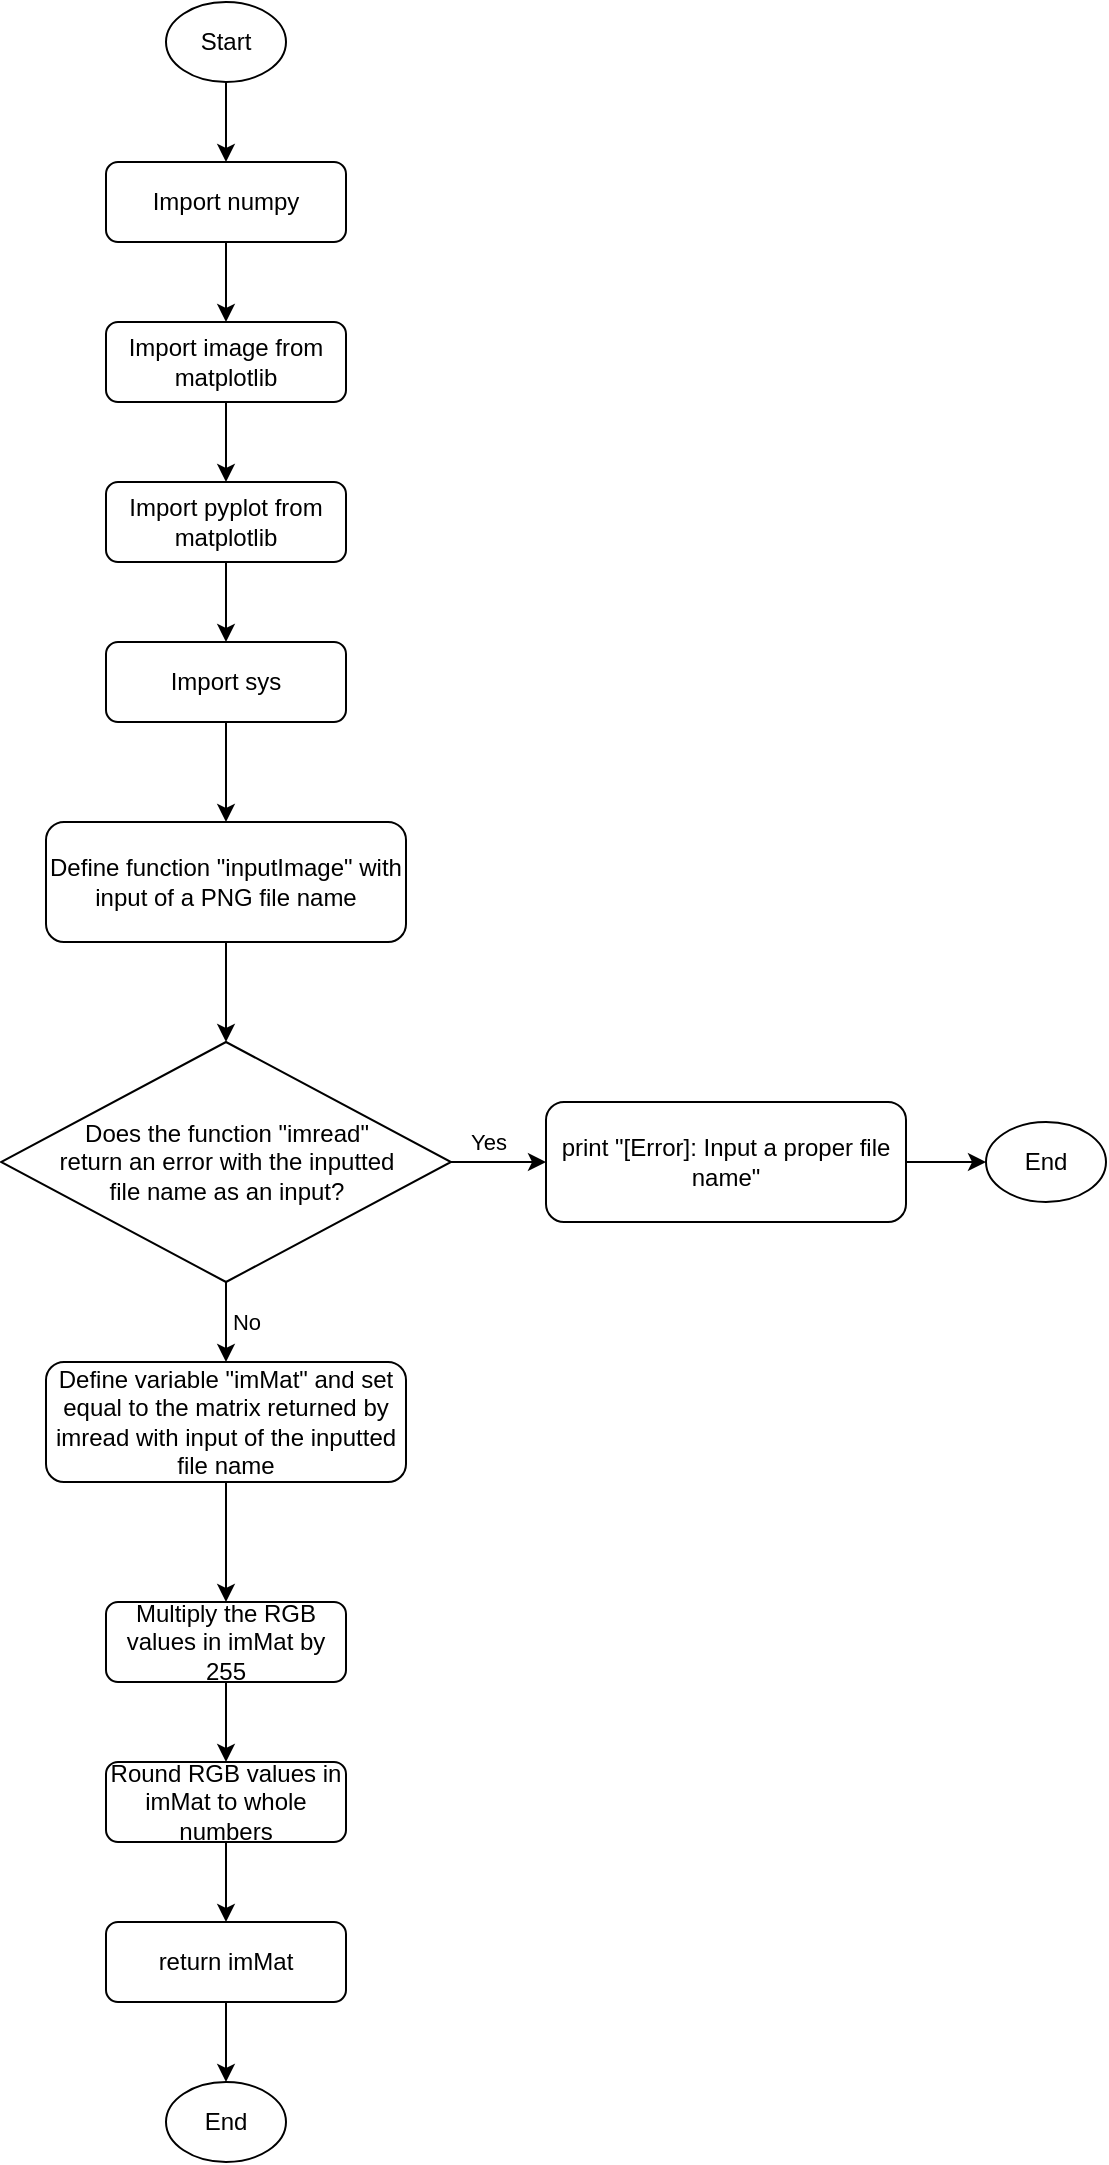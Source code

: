 <mxfile version="13.7.9" type="device"><diagram id="9XeBQR0aLEj-RbyrfUT8" name="Page-1"><mxGraphModel dx="373" dy="599" grid="1" gridSize="10" guides="1" tooltips="1" connect="1" arrows="1" fold="1" page="1" pageScale="1" pageWidth="850" pageHeight="1100" math="0" shadow="0"><root><mxCell id="0"/><mxCell id="1" parent="0"/><mxCell id="9Y7NOR8NDUkNDcIUu2Yq-5" value="" style="edgeStyle=orthogonalEdgeStyle;rounded=0;orthogonalLoop=1;jettySize=auto;html=1;" parent="1" source="9Y7NOR8NDUkNDcIUu2Yq-1" target="9Y7NOR8NDUkNDcIUu2Yq-2" edge="1"><mxGeometry relative="1" as="geometry"/></mxCell><mxCell id="9Y7NOR8NDUkNDcIUu2Yq-1" value="Start" style="ellipse;whiteSpace=wrap;html=1;" parent="1" vertex="1"><mxGeometry x="210" y="120" width="60" height="40" as="geometry"/></mxCell><mxCell id="9Y7NOR8NDUkNDcIUu2Yq-6" value="" style="edgeStyle=orthogonalEdgeStyle;rounded=0;orthogonalLoop=1;jettySize=auto;html=1;" parent="1" source="9Y7NOR8NDUkNDcIUu2Yq-2" target="9Y7NOR8NDUkNDcIUu2Yq-3" edge="1"><mxGeometry relative="1" as="geometry"/></mxCell><mxCell id="9Y7NOR8NDUkNDcIUu2Yq-2" value="Import numpy" style="rounded=1;whiteSpace=wrap;html=1;" parent="1" vertex="1"><mxGeometry x="180" y="200" width="120" height="40" as="geometry"/></mxCell><mxCell id="9Y7NOR8NDUkNDcIUu2Yq-7" value="" style="edgeStyle=orthogonalEdgeStyle;rounded=0;orthogonalLoop=1;jettySize=auto;html=1;" parent="1" source="9Y7NOR8NDUkNDcIUu2Yq-3" target="9Y7NOR8NDUkNDcIUu2Yq-4" edge="1"><mxGeometry relative="1" as="geometry"/></mxCell><mxCell id="9Y7NOR8NDUkNDcIUu2Yq-3" value="Import image from matplotlib" style="rounded=1;whiteSpace=wrap;html=1;" parent="1" vertex="1"><mxGeometry x="180" y="280" width="120" height="40" as="geometry"/></mxCell><mxCell id="9Y7NOR8NDUkNDcIUu2Yq-9" value="" style="edgeStyle=orthogonalEdgeStyle;rounded=0;orthogonalLoop=1;jettySize=auto;html=1;" parent="1" source="9Y7NOR8NDUkNDcIUu2Yq-4" target="9Y7NOR8NDUkNDcIUu2Yq-8" edge="1"><mxGeometry relative="1" as="geometry"/></mxCell><mxCell id="9Y7NOR8NDUkNDcIUu2Yq-4" value="Import pyplot from matplotlib" style="rounded=1;whiteSpace=wrap;html=1;" parent="1" vertex="1"><mxGeometry x="180" y="360" width="120" height="40" as="geometry"/></mxCell><mxCell id="9Y7NOR8NDUkNDcIUu2Yq-12" value="" style="edgeStyle=orthogonalEdgeStyle;rounded=0;orthogonalLoop=1;jettySize=auto;html=1;" parent="1" source="9Y7NOR8NDUkNDcIUu2Yq-8" target="9Y7NOR8NDUkNDcIUu2Yq-11" edge="1"><mxGeometry relative="1" as="geometry"/></mxCell><mxCell id="9Y7NOR8NDUkNDcIUu2Yq-8" value="Import sys" style="rounded=1;whiteSpace=wrap;html=1;" parent="1" vertex="1"><mxGeometry x="180" y="440" width="120" height="40" as="geometry"/></mxCell><mxCell id="9Y7NOR8NDUkNDcIUu2Yq-14" value="" style="edgeStyle=orthogonalEdgeStyle;rounded=0;orthogonalLoop=1;jettySize=auto;html=1;" parent="1" source="9Y7NOR8NDUkNDcIUu2Yq-11" target="9Y7NOR8NDUkNDcIUu2Yq-13" edge="1"><mxGeometry relative="1" as="geometry"/></mxCell><mxCell id="9Y7NOR8NDUkNDcIUu2Yq-11" value="Define function &quot;inputImage&quot; with input of a PNG file name" style="rounded=1;whiteSpace=wrap;html=1;" parent="1" vertex="1"><mxGeometry x="150" y="530" width="180" height="60" as="geometry"/></mxCell><mxCell id="9Y7NOR8NDUkNDcIUu2Yq-13" value="Does the function &quot;imread&quot; &lt;br&gt;return an error with the inputted &lt;br&gt;file name as an input?" style="rhombus;whiteSpace=wrap;html=1;" parent="1" vertex="1"><mxGeometry x="127.5" y="640" width="225" height="120" as="geometry"/></mxCell><mxCell id="9Y7NOR8NDUkNDcIUu2Yq-15" value="Yes" style="endArrow=classic;html=1;exitX=1;exitY=0.5;exitDx=0;exitDy=0;" parent="1" source="9Y7NOR8NDUkNDcIUu2Yq-13" edge="1"><mxGeometry x="-0.263" y="10" width="50" height="50" relative="1" as="geometry"><mxPoint x="360" y="690" as="sourcePoint"/><mxPoint x="400" y="700" as="targetPoint"/><mxPoint x="1" as="offset"/></mxGeometry></mxCell><mxCell id="9Y7NOR8NDUkNDcIUu2Yq-16" value="No" style="endArrow=classic;html=1;exitX=0.5;exitY=1;exitDx=0;exitDy=0;" parent="1" source="9Y7NOR8NDUkNDcIUu2Yq-13" edge="1"><mxGeometry y="10" width="50" height="50" relative="1" as="geometry"><mxPoint x="230" y="830" as="sourcePoint"/><mxPoint x="240" y="800" as="targetPoint"/><mxPoint as="offset"/></mxGeometry></mxCell><mxCell id="9Y7NOR8NDUkNDcIUu2Yq-24" value="" style="edgeStyle=orthogonalEdgeStyle;rounded=0;orthogonalLoop=1;jettySize=auto;html=1;" parent="1" source="9Y7NOR8NDUkNDcIUu2Yq-18" target="9Y7NOR8NDUkNDcIUu2Yq-23" edge="1"><mxGeometry relative="1" as="geometry"/></mxCell><mxCell id="9Y7NOR8NDUkNDcIUu2Yq-18" value="Define variable &quot;imMat&quot; and set equal to the matrix returned by imread with input of the inputted file name" style="rounded=1;whiteSpace=wrap;html=1;" parent="1" vertex="1"><mxGeometry x="150" y="800" width="180" height="60" as="geometry"/></mxCell><mxCell id="9Y7NOR8NDUkNDcIUu2Yq-26" value="" style="edgeStyle=orthogonalEdgeStyle;rounded=0;orthogonalLoop=1;jettySize=auto;html=1;" parent="1" source="9Y7NOR8NDUkNDcIUu2Yq-23" target="9Y7NOR8NDUkNDcIUu2Yq-25" edge="1"><mxGeometry relative="1" as="geometry"/></mxCell><mxCell id="9Y7NOR8NDUkNDcIUu2Yq-23" value="Multiply the RGB values in imMat by 255" style="rounded=1;whiteSpace=wrap;html=1;" parent="1" vertex="1"><mxGeometry x="180" y="920" width="120" height="40" as="geometry"/></mxCell><mxCell id="9Y7NOR8NDUkNDcIUu2Yq-28" value="" style="edgeStyle=orthogonalEdgeStyle;rounded=0;orthogonalLoop=1;jettySize=auto;html=1;" parent="1" source="9Y7NOR8NDUkNDcIUu2Yq-25" target="9Y7NOR8NDUkNDcIUu2Yq-27" edge="1"><mxGeometry relative="1" as="geometry"/></mxCell><mxCell id="9Y7NOR8NDUkNDcIUu2Yq-25" value="Round RGB values in imMat to whole numbers" style="rounded=1;whiteSpace=wrap;html=1;" parent="1" vertex="1"><mxGeometry x="180" y="1000" width="120" height="40" as="geometry"/></mxCell><mxCell id="9Y7NOR8NDUkNDcIUu2Yq-30" value="" style="edgeStyle=orthogonalEdgeStyle;rounded=0;orthogonalLoop=1;jettySize=auto;html=1;" parent="1" source="9Y7NOR8NDUkNDcIUu2Yq-27" target="9Y7NOR8NDUkNDcIUu2Yq-29" edge="1"><mxGeometry relative="1" as="geometry"/></mxCell><mxCell id="9Y7NOR8NDUkNDcIUu2Yq-27" value="return imMat" style="rounded=1;whiteSpace=wrap;html=1;" parent="1" vertex="1"><mxGeometry x="180" y="1080" width="120" height="40" as="geometry"/></mxCell><mxCell id="9Y7NOR8NDUkNDcIUu2Yq-29" value="End" style="ellipse;whiteSpace=wrap;html=1;" parent="1" vertex="1"><mxGeometry x="210" y="1160" width="60" height="40" as="geometry"/></mxCell><mxCell id="9Y7NOR8NDUkNDcIUu2Yq-31" value="End" style="ellipse;whiteSpace=wrap;html=1;" parent="1" vertex="1"><mxGeometry x="620" y="680" width="60" height="40" as="geometry"/></mxCell><mxCell id="9Y7NOR8NDUkNDcIUu2Yq-33" value="" style="edgeStyle=orthogonalEdgeStyle;rounded=0;orthogonalLoop=1;jettySize=auto;html=1;" parent="1" source="9Y7NOR8NDUkNDcIUu2Yq-32" target="9Y7NOR8NDUkNDcIUu2Yq-31" edge="1"><mxGeometry relative="1" as="geometry"/></mxCell><mxCell id="9Y7NOR8NDUkNDcIUu2Yq-32" value="print &quot;[Error]: Input a proper file name&quot;" style="rounded=1;whiteSpace=wrap;html=1;" parent="1" vertex="1"><mxGeometry x="400" y="670" width="180" height="60" as="geometry"/></mxCell></root></mxGraphModel></diagram></mxfile>